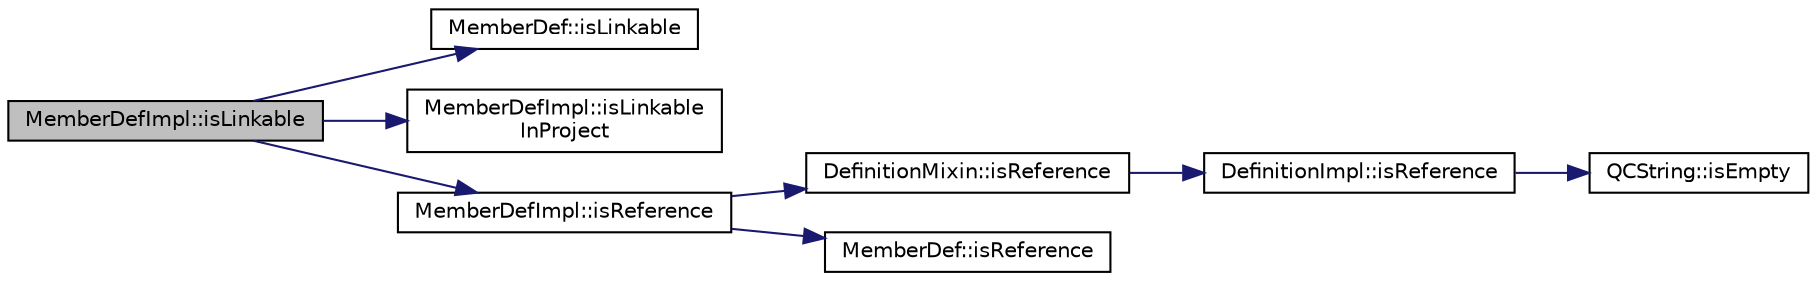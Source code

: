 digraph "MemberDefImpl::isLinkable"
{
 // LATEX_PDF_SIZE
  edge [fontname="Helvetica",fontsize="10",labelfontname="Helvetica",labelfontsize="10"];
  node [fontname="Helvetica",fontsize="10",shape=record];
  rankdir="LR";
  Node1 [label="MemberDefImpl::isLinkable",height=0.2,width=0.4,color="black", fillcolor="grey75", style="filled", fontcolor="black",tooltip=" "];
  Node1 -> Node2 [color="midnightblue",fontsize="10",style="solid"];
  Node2 [label="MemberDef::isLinkable",height=0.2,width=0.4,color="black", fillcolor="white", style="filled",URL="$classMemberDef.html#aa0a9d4db2b1fbdd5c728f4b2e4c2694d",tooltip=" "];
  Node1 -> Node3 [color="midnightblue",fontsize="10",style="solid"];
  Node3 [label="MemberDefImpl::isLinkable\lInProject",height=0.2,width=0.4,color="black", fillcolor="white", style="filled",URL="$classMemberDefImpl.html#a775d1f7eb92d9daa781184bbb30301c4",tooltip=" "];
  Node1 -> Node4 [color="midnightblue",fontsize="10",style="solid"];
  Node4 [label="MemberDefImpl::isReference",height=0.2,width=0.4,color="black", fillcolor="white", style="filled",URL="$classMemberDefImpl.html#a179abadb16025b191e5fa2345f3ee653",tooltip=" "];
  Node4 -> Node5 [color="midnightblue",fontsize="10",style="solid"];
  Node5 [label="DefinitionMixin::isReference",height=0.2,width=0.4,color="black", fillcolor="white", style="filled",URL="$classDefinitionMixin.html#a4255a2bb5ac1e9f4f2cbe910c2c229ce",tooltip=" "];
  Node5 -> Node6 [color="midnightblue",fontsize="10",style="solid"];
  Node6 [label="DefinitionImpl::isReference",height=0.2,width=0.4,color="black", fillcolor="white", style="filled",URL="$classDefinitionImpl.html#a32e199161b9975204dd3b04d5b9d5e81",tooltip=" "];
  Node6 -> Node7 [color="midnightblue",fontsize="10",style="solid"];
  Node7 [label="QCString::isEmpty",height=0.2,width=0.4,color="black", fillcolor="white", style="filled",URL="$classQCString.html#a621c4090d69ad7d05ef8e5234376c3d8",tooltip=" "];
  Node4 -> Node8 [color="midnightblue",fontsize="10",style="solid"];
  Node8 [label="MemberDef::isReference",height=0.2,width=0.4,color="black", fillcolor="white", style="filled",URL="$classMemberDef.html#ade4d014822cd90624bc0ab3651ef456a",tooltip=" "];
}
